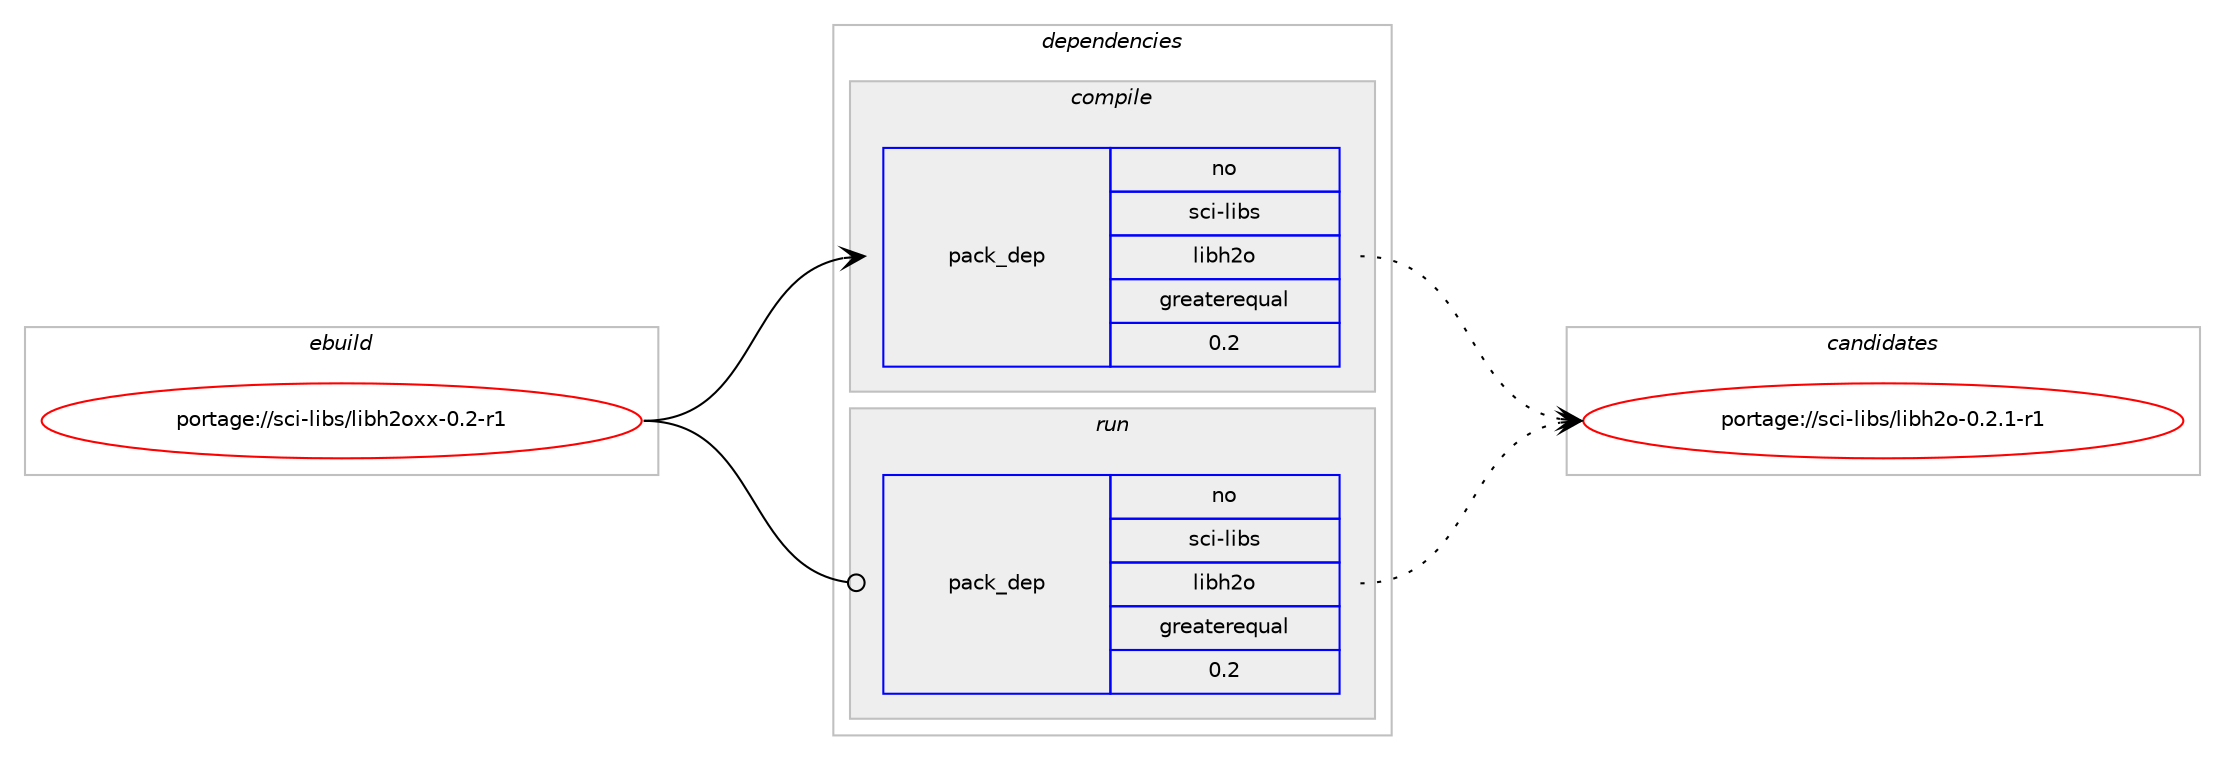 digraph prolog {

# *************
# Graph options
# *************

newrank=true;
concentrate=true;
compound=true;
graph [rankdir=LR,fontname=Helvetica,fontsize=10,ranksep=1.5];#, ranksep=2.5, nodesep=0.2];
edge  [arrowhead=vee];
node  [fontname=Helvetica,fontsize=10];

# **********
# The ebuild
# **********

subgraph cluster_leftcol {
color=gray;
rank=same;
label=<<i>ebuild</i>>;
id [label="portage://sci-libs/libh2oxx-0.2-r1", color=red, width=4, href="../sci-libs/libh2oxx-0.2-r1.svg"];
}

# ****************
# The dependencies
# ****************

subgraph cluster_midcol {
color=gray;
label=<<i>dependencies</i>>;
subgraph cluster_compile {
fillcolor="#eeeeee";
style=filled;
label=<<i>compile</i>>;
subgraph pack1014 {
dependency3106 [label=<<TABLE BORDER="0" CELLBORDER="1" CELLSPACING="0" CELLPADDING="4" WIDTH="220"><TR><TD ROWSPAN="6" CELLPADDING="30">pack_dep</TD></TR><TR><TD WIDTH="110">no</TD></TR><TR><TD>sci-libs</TD></TR><TR><TD>libh2o</TD></TR><TR><TD>greaterequal</TD></TR><TR><TD>0.2</TD></TR></TABLE>>, shape=none, color=blue];
}
id:e -> dependency3106:w [weight=20,style="solid",arrowhead="vee"];
}
subgraph cluster_compileandrun {
fillcolor="#eeeeee";
style=filled;
label=<<i>compile and run</i>>;
}
subgraph cluster_run {
fillcolor="#eeeeee";
style=filled;
label=<<i>run</i>>;
subgraph pack1015 {
dependency3107 [label=<<TABLE BORDER="0" CELLBORDER="1" CELLSPACING="0" CELLPADDING="4" WIDTH="220"><TR><TD ROWSPAN="6" CELLPADDING="30">pack_dep</TD></TR><TR><TD WIDTH="110">no</TD></TR><TR><TD>sci-libs</TD></TR><TR><TD>libh2o</TD></TR><TR><TD>greaterequal</TD></TR><TR><TD>0.2</TD></TR></TABLE>>, shape=none, color=blue];
}
id:e -> dependency3107:w [weight=20,style="solid",arrowhead="odot"];
}
}

# **************
# The candidates
# **************

subgraph cluster_choices {
rank=same;
color=gray;
label=<<i>candidates</i>>;

subgraph choice1014 {
color=black;
nodesep=1;
choice1159910545108105981154710810598104501114548465046494511449 [label="portage://sci-libs/libh2o-0.2.1-r1", color=red, width=4,href="../sci-libs/libh2o-0.2.1-r1.svg"];
dependency3106:e -> choice1159910545108105981154710810598104501114548465046494511449:w [style=dotted,weight="100"];
}
subgraph choice1015 {
color=black;
nodesep=1;
choice1159910545108105981154710810598104501114548465046494511449 [label="portage://sci-libs/libh2o-0.2.1-r1", color=red, width=4,href="../sci-libs/libh2o-0.2.1-r1.svg"];
dependency3107:e -> choice1159910545108105981154710810598104501114548465046494511449:w [style=dotted,weight="100"];
}
}

}
